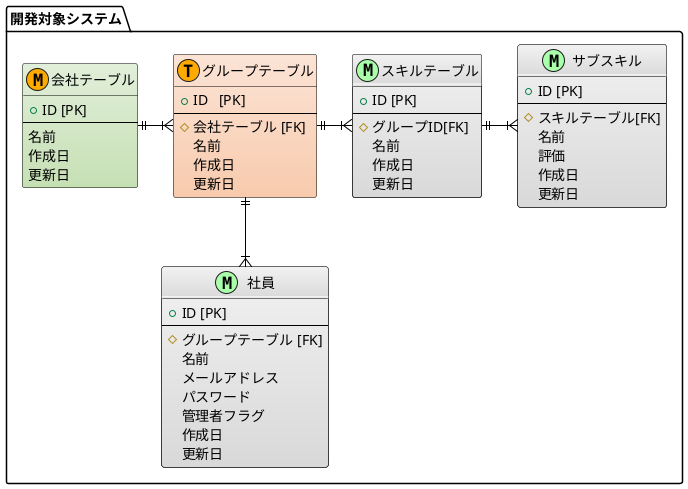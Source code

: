 @startuml

/'
  図の中で目立たせたいエンティティに着色するための
  色の名前（定数）を定義します。
'/
!define MAIN_ENTITY #E2EFDA-C6E0B4
!define MAIN_ENTITY_2 #FCE4D6-F8CBAD

/' 他の色も、用途が分りやすいように名前をつけます。 '/
!define METAL #F2F2F2-D9D9D9
!define MASTER_MARK_COLOR AAFFAA
!define TRANSACTION_MARK_COLOR FFAA00

/'
  デフォルトのスタイルを設定します。
  この場合の指定は class です。entity ではエラーになります。
'/
skinparam class {
    BackgroundColor METAL
    BorderColor Black
    ArrowColor Black
}

package "開発対象システム" as target_system {
    /'
      マスターテーブルを M、トランザクションを T などと安直にしていますが、
      チーム内でルールを決めればなんでも良いと思います。交差テーブルは "I" とか。
      角丸四角形が描けない代替です。
      １文字なら "主" とか "従" とか日本語でも OK だったのが受ける。
     '/
    entity "会社テーブル" as organization <<M,TRANSACTION_MARK_COLOR>> MAIN_ENTITY {
        + ID [PK]
        --
        名前
        作成日
        更新日
    }

    entity "グループテーブル" as group <<T,TRANSACTION_MARK_COLOR>> MAIN_ENTITY_2 {
        + ID   [PK]
        --
        # 会社テーブル [FK]
        名前
        作成日
        更新日
    }

    entity "社員" as user <<M,MASTER_MARK_COLOR>> {
        + ID [PK]
        --
        # グループテーブル [FK]
        名前
        メールアドレス
        パスワード
        管理者フラグ
        作成日
        更新日
    }

    entity "スキルテーブル" as skill <<M,MASTER_MARK_COLOR>> {
        + ID [PK]
        --
        # グループID[FK]
        名前
        作成日
        更新日
    }

    entity "サブスキル" as subskill <<M,MASTER_MARK_COLOR>> {
        + ID [PK]
        --
        # スキルテーブル[FK]
        名前
        評価
        作成日
        更新日
    }

    organization ||-ri-|{   group
    group ||-do-|{  user
    group ||-ri-|{ skill
    skill ||-ri-|{ subskill
}



/'note bottom of customer : コメントは\nこんなふうに書きます'/


@enduml
